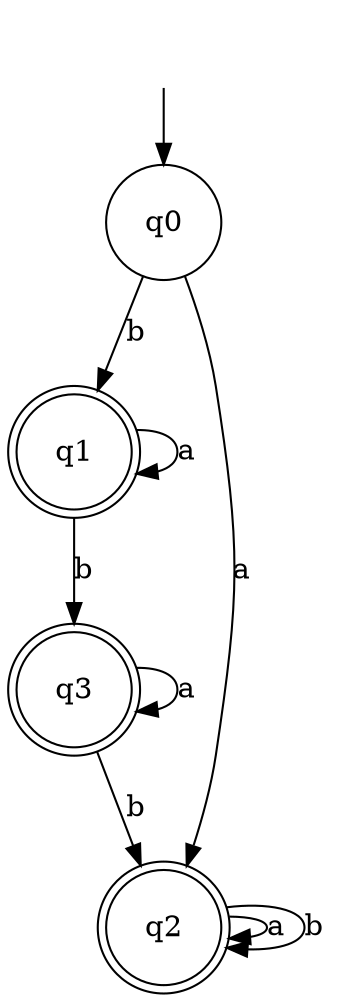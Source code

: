 digraph Automaton {

q3 [shape = doublecircle, label=<<TABLE BORDER="0" CELLBORDER="0" CELLSPACING="0"><TR><TD>q3</TD></TR></TABLE>>];

q1 [shape = doublecircle, label=<<TABLE BORDER="0" CELLBORDER="0" CELLSPACING="0"><TR><TD>q1</TD></TR></TABLE>>];

q0 [shape = circle, label=<<TABLE BORDER="0" CELLBORDER="0" CELLSPACING="0"><TR><TD>q0</TD></TR></TABLE>>];

_nil [style = invis, label=<<TABLE BORDER="0" CELLBORDER="" CELLSPACING="0"><TR><TD>_nil</TD></TR></TABLE>>];

q2 [shape = doublecircle, label=<<TABLE BORDER="0" CELLBORDER="0" CELLSPACING="0"><TR><TD>q2</TD></TR></TABLE>>];

q3->q3 [label="a"];

q3->q2 [label="b"];

_nil -> q0 [];

q1->q3 [label="b"];

q1->q1 [label="a"];

q2->q2 [label="a"];

q2->q2 [label="b"];

q0->q2 [label="a"];

q0->q1 [label="b"];

}
